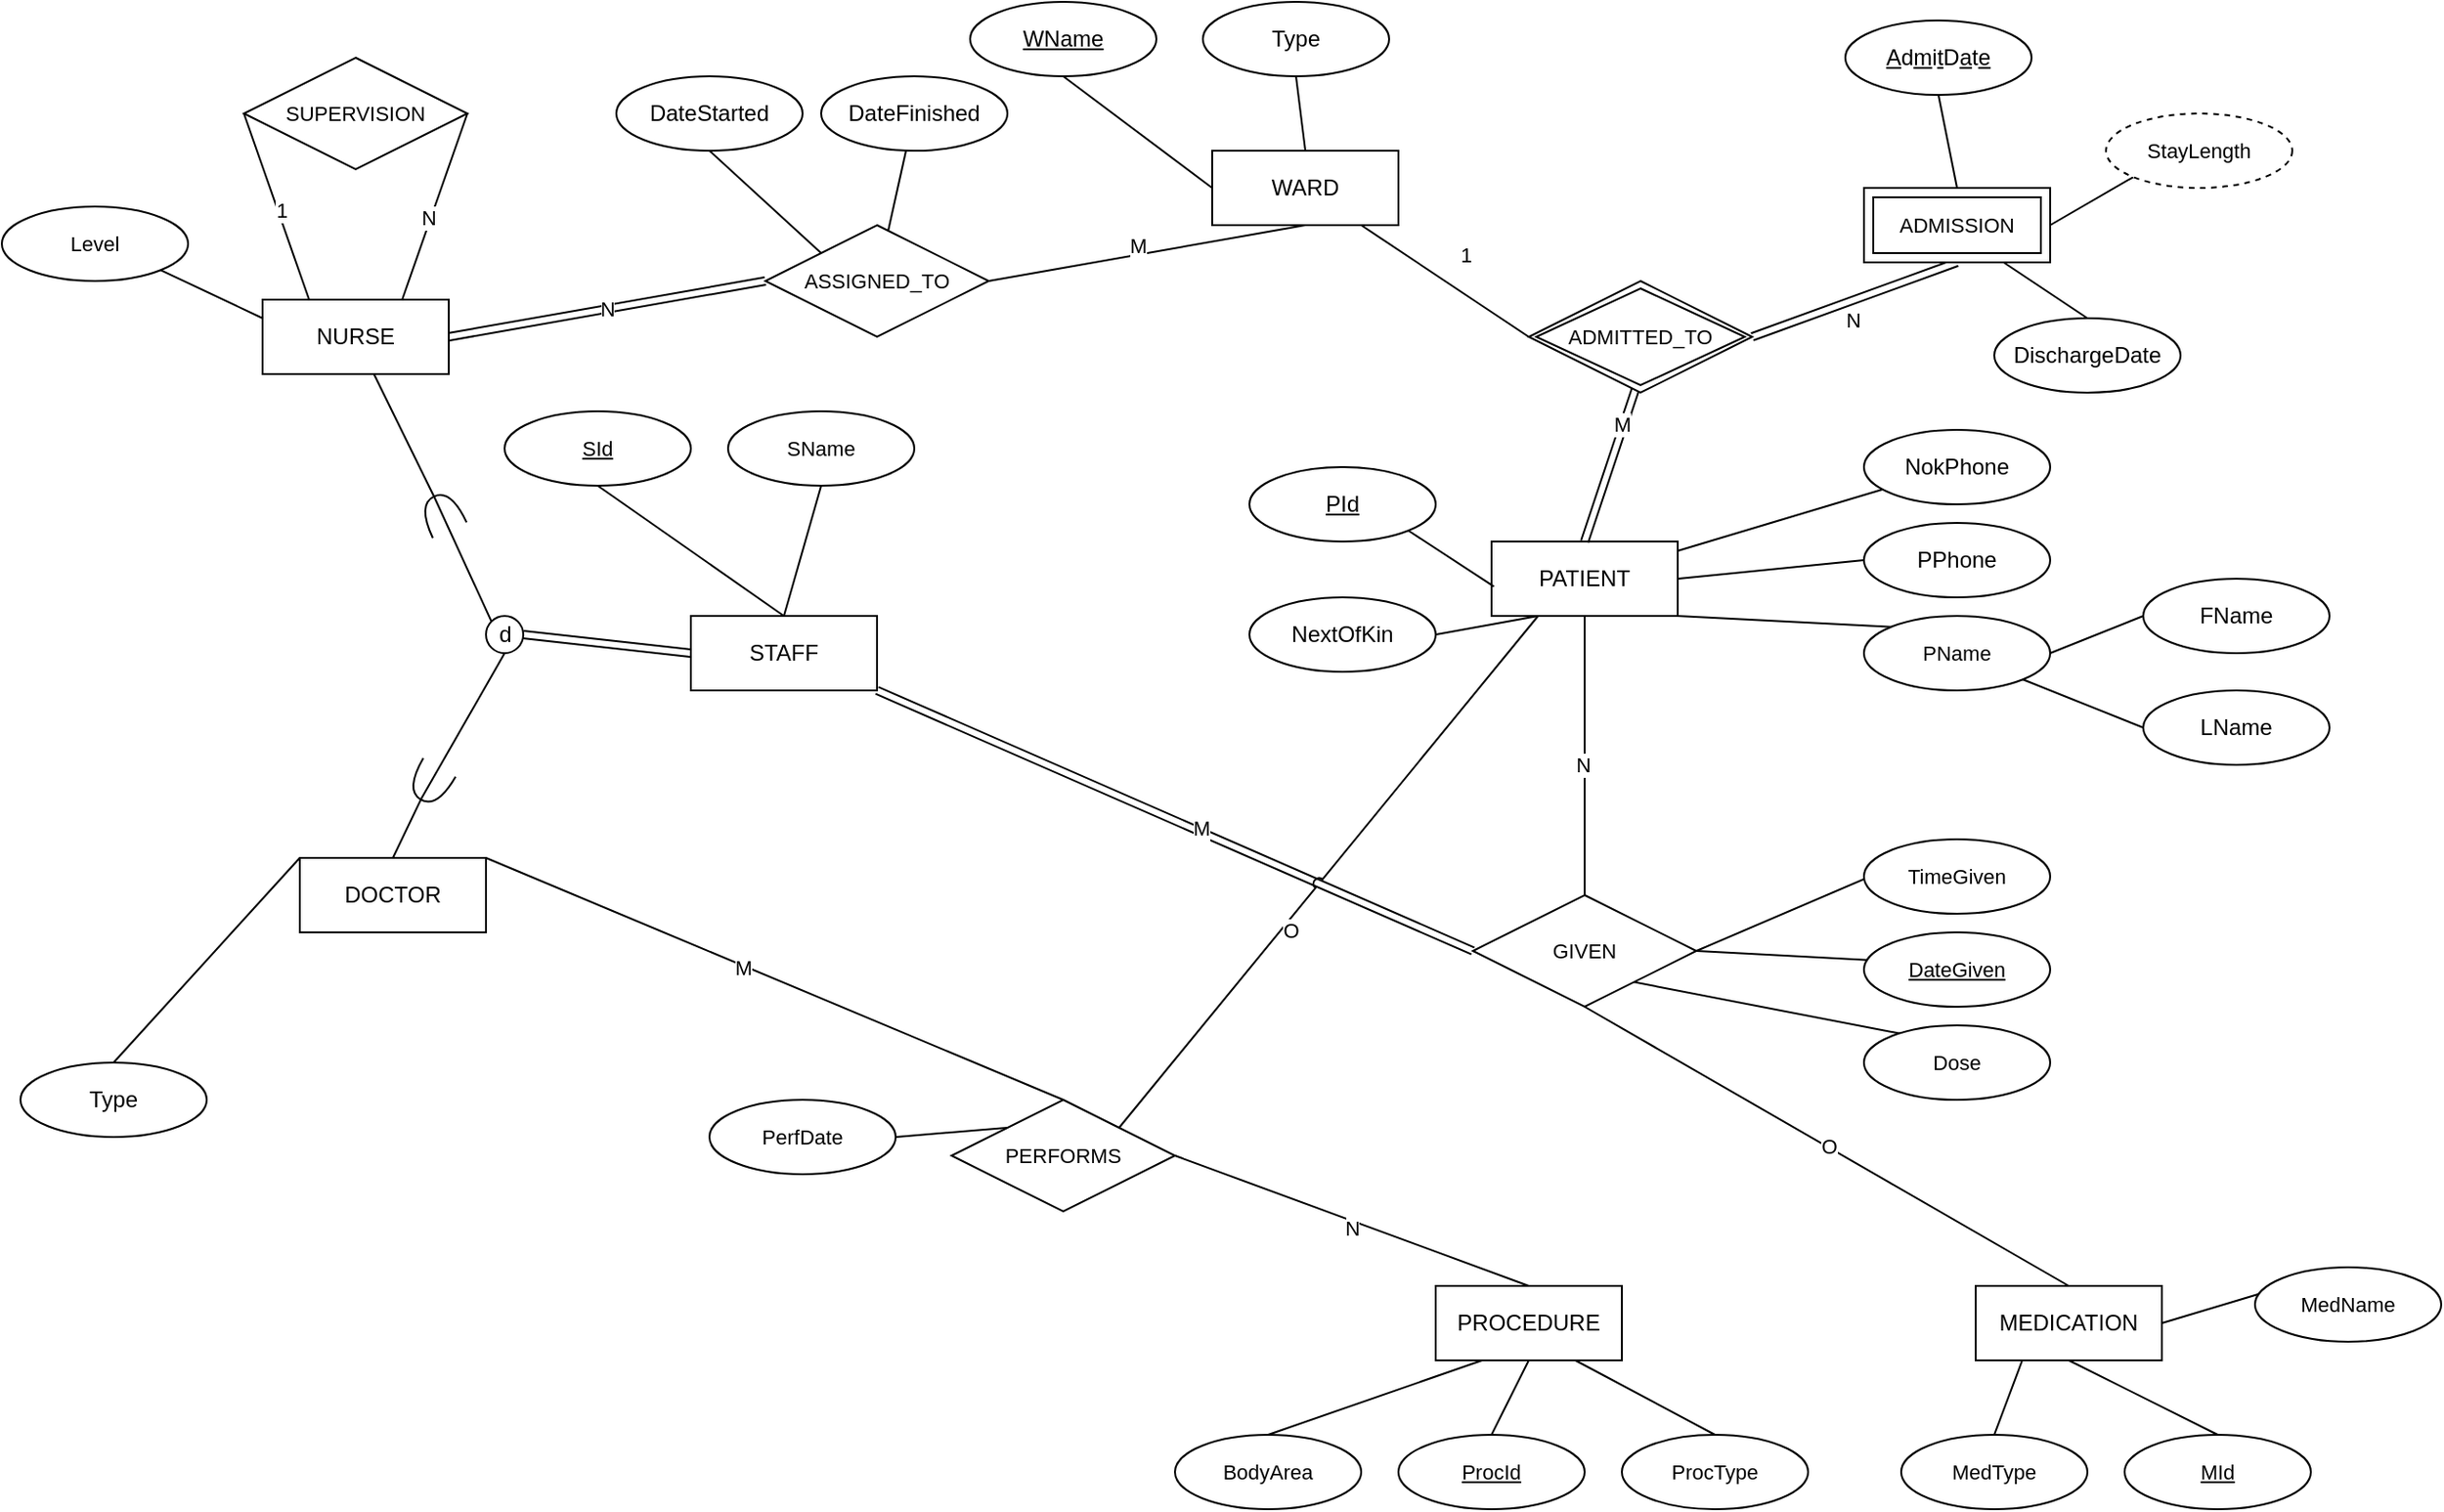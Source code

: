 <mxfile version="24.0.5" type="github">
  <diagram id="R2lEEEUBdFMjLlhIrx00" name="Page-1">
    <mxGraphModel dx="2045" dy="1738" grid="1" gridSize="10" guides="1" tooltips="1" connect="1" arrows="1" fold="1" page="1" pageScale="1" pageWidth="850" pageHeight="1100" math="0" shadow="0" extFonts="Permanent Marker^https://fonts.googleapis.com/css?family=Permanent+Marker">
      <root>
        <mxCell id="0" />
        <mxCell id="1" parent="0" />
        <mxCell id="ScI5mscExajRQAsTkJR8-13" style="edgeStyle=none;rounded=0;orthogonalLoop=1;jettySize=auto;html=1;exitX=1;exitY=0.5;exitDx=0;exitDy=0;entryX=0;entryY=0.5;entryDx=0;entryDy=0;strokeColor=default;align=center;verticalAlign=middle;fontFamily=Helvetica;fontSize=11;fontColor=default;labelBackgroundColor=default;endArrow=none;endFill=0;" edge="1" parent="1" source="v6aNlpMOkfdC5qAsAmF2-1" target="ScI5mscExajRQAsTkJR8-12">
          <mxGeometry relative="1" as="geometry" />
        </mxCell>
        <mxCell id="ScI5mscExajRQAsTkJR8-73" style="edgeStyle=none;rounded=0;orthogonalLoop=1;jettySize=auto;html=1;exitX=1;exitY=1;exitDx=0;exitDy=0;entryX=0;entryY=0;entryDx=0;entryDy=0;strokeColor=default;align=center;verticalAlign=middle;fontFamily=Helvetica;fontSize=11;fontColor=default;labelBackgroundColor=default;endArrow=none;endFill=0;" edge="1" parent="1" source="v6aNlpMOkfdC5qAsAmF2-1" target="ScI5mscExajRQAsTkJR8-72">
          <mxGeometry relative="1" as="geometry" />
        </mxCell>
        <mxCell id="v6aNlpMOkfdC5qAsAmF2-1" value="PATIENT" style="whiteSpace=wrap;html=1;align=center;" parent="1" vertex="1">
          <mxGeometry x="530" y="120" width="100" height="40" as="geometry" />
        </mxCell>
        <mxCell id="ScI5mscExajRQAsTkJR8-15" value="N" style="edgeStyle=none;rounded=0;orthogonalLoop=1;jettySize=auto;html=1;entryX=0;entryY=0.5;entryDx=0;entryDy=0;strokeColor=default;align=center;verticalAlign=middle;fontFamily=Helvetica;fontSize=11;fontColor=default;labelBackgroundColor=default;endArrow=none;endFill=0;exitX=1;exitY=0.5;exitDx=0;exitDy=0;shape=link;" edge="1" parent="1" source="Z5un0xBKWBO0PCInFcz3-3" target="ScI5mscExajRQAsTkJR8-14">
          <mxGeometry relative="1" as="geometry">
            <mxPoint x="120" y="-10" as="sourcePoint" />
          </mxGeometry>
        </mxCell>
        <mxCell id="ScI5mscExajRQAsTkJR8-31" style="edgeStyle=none;rounded=0;orthogonalLoop=1;jettySize=auto;html=1;exitX=1;exitY=1;exitDx=0;exitDy=0;entryX=0;entryY=0.5;entryDx=0;entryDy=0;strokeColor=default;align=center;verticalAlign=middle;fontFamily=Helvetica;fontSize=11;fontColor=default;labelBackgroundColor=default;endArrow=none;endFill=0;shape=link;" edge="1" parent="1" source="v6aNlpMOkfdC5qAsAmF2-2" target="ScI5mscExajRQAsTkJR8-19">
          <mxGeometry relative="1" as="geometry" />
        </mxCell>
        <mxCell id="ScI5mscExajRQAsTkJR8-32" value="M" style="edgeLabel;html=1;align=center;verticalAlign=middle;resizable=0;points=[];fontFamily=Helvetica;fontSize=11;fontColor=default;labelBackgroundColor=default;" vertex="1" connectable="0" parent="ScI5mscExajRQAsTkJR8-31">
          <mxGeometry x="0.081" y="2" relative="1" as="geometry">
            <mxPoint as="offset" />
          </mxGeometry>
        </mxCell>
        <mxCell id="ScI5mscExajRQAsTkJR8-36" style="edgeStyle=none;rounded=0;orthogonalLoop=1;jettySize=auto;html=1;exitX=0.5;exitY=0;exitDx=0;exitDy=0;entryX=0.5;entryY=1;entryDx=0;entryDy=0;strokeColor=default;align=center;verticalAlign=middle;fontFamily=Helvetica;fontSize=11;fontColor=default;labelBackgroundColor=default;endArrow=none;endFill=0;" edge="1" parent="1" source="v6aNlpMOkfdC5qAsAmF2-2" target="ScI5mscExajRQAsTkJR8-35">
          <mxGeometry relative="1" as="geometry" />
        </mxCell>
        <mxCell id="ScI5mscExajRQAsTkJR8-38" style="edgeStyle=none;rounded=0;orthogonalLoop=1;jettySize=auto;html=1;exitX=0.5;exitY=0;exitDx=0;exitDy=0;entryX=0.5;entryY=1;entryDx=0;entryDy=0;strokeColor=default;align=center;verticalAlign=middle;fontFamily=Helvetica;fontSize=11;fontColor=default;labelBackgroundColor=default;endArrow=none;endFill=0;" edge="1" parent="1" source="v6aNlpMOkfdC5qAsAmF2-2" target="ScI5mscExajRQAsTkJR8-37">
          <mxGeometry relative="1" as="geometry" />
        </mxCell>
        <mxCell id="ScI5mscExajRQAsTkJR8-39" style="edgeStyle=none;rounded=0;orthogonalLoop=1;jettySize=auto;html=1;exitX=1;exitY=0;exitDx=0;exitDy=0;entryX=0.5;entryY=0;entryDx=0;entryDy=0;strokeColor=default;align=center;verticalAlign=middle;fontFamily=Helvetica;fontSize=11;fontColor=default;labelBackgroundColor=default;endArrow=none;endFill=0;" edge="1" parent="1" source="Z5un0xBKWBO0PCInFcz3-2" target="ScI5mscExajRQAsTkJR8-28">
          <mxGeometry relative="1" as="geometry" />
        </mxCell>
        <mxCell id="ScI5mscExajRQAsTkJR8-74" value="M" style="edgeLabel;html=1;align=center;verticalAlign=middle;resizable=0;points=[];fontFamily=Helvetica;fontSize=11;fontColor=default;labelBackgroundColor=default;" vertex="1" connectable="0" parent="ScI5mscExajRQAsTkJR8-39">
          <mxGeometry x="-0.108" y="-1" relative="1" as="geometry">
            <mxPoint as="offset" />
          </mxGeometry>
        </mxCell>
        <mxCell id="v6aNlpMOkfdC5qAsAmF2-2" value="STAFF" style="whiteSpace=wrap;html=1;align=center;" parent="1" vertex="1">
          <mxGeometry x="100" y="160" width="100" height="40" as="geometry" />
        </mxCell>
        <mxCell id="ScI5mscExajRQAsTkJR8-18" style="edgeStyle=none;rounded=0;orthogonalLoop=1;jettySize=auto;html=1;entryX=0.5;entryY=1;entryDx=0;entryDy=0;strokeColor=default;align=center;verticalAlign=middle;fontFamily=Helvetica;fontSize=11;fontColor=default;labelBackgroundColor=default;endArrow=none;endFill=0;exitX=0.5;exitY=0;exitDx=0;exitDy=0;" edge="1" parent="1" source="ScI5mscExajRQAsTkJR8-19" target="v6aNlpMOkfdC5qAsAmF2-1">
          <mxGeometry relative="1" as="geometry">
            <mxPoint x="640" y="410" as="sourcePoint" />
          </mxGeometry>
        </mxCell>
        <mxCell id="ScI5mscExajRQAsTkJR8-30" value="N" style="edgeLabel;html=1;align=center;verticalAlign=middle;resizable=0;points=[];fontFamily=Helvetica;fontSize=11;fontColor=default;labelBackgroundColor=default;" vertex="1" connectable="0" parent="ScI5mscExajRQAsTkJR8-18">
          <mxGeometry x="-0.07" y="1" relative="1" as="geometry">
            <mxPoint as="offset" />
          </mxGeometry>
        </mxCell>
        <mxCell id="ScI5mscExajRQAsTkJR8-41" style="edgeStyle=none;rounded=0;orthogonalLoop=1;jettySize=auto;html=1;exitX=0.5;exitY=1;exitDx=0;exitDy=0;entryX=0.5;entryY=0;entryDx=0;entryDy=0;strokeColor=default;align=center;verticalAlign=middle;fontFamily=Helvetica;fontSize=11;fontColor=default;labelBackgroundColor=default;endArrow=none;endFill=0;" edge="1" parent="1" source="v6aNlpMOkfdC5qAsAmF2-3" target="ScI5mscExajRQAsTkJR8-40">
          <mxGeometry relative="1" as="geometry" />
        </mxCell>
        <mxCell id="v6aNlpMOkfdC5qAsAmF2-3" value="MEDICATION" style="whiteSpace=wrap;html=1;align=center;" parent="1" vertex="1">
          <mxGeometry x="790" y="520" width="100" height="40" as="geometry" />
        </mxCell>
        <mxCell id="ScI5mscExajRQAsTkJR8-54" style="edgeStyle=none;rounded=0;orthogonalLoop=1;jettySize=auto;html=1;exitX=0.5;exitY=0;exitDx=0;exitDy=0;entryX=1;entryY=0.5;entryDx=0;entryDy=0;strokeColor=default;align=center;verticalAlign=middle;fontFamily=Helvetica;fontSize=11;fontColor=default;labelBackgroundColor=default;endArrow=none;endFill=0;" edge="1" parent="1" source="v6aNlpMOkfdC5qAsAmF2-4" target="ScI5mscExajRQAsTkJR8-28">
          <mxGeometry relative="1" as="geometry" />
        </mxCell>
        <mxCell id="ScI5mscExajRQAsTkJR8-77" value="N" style="edgeLabel;html=1;align=center;verticalAlign=middle;resizable=0;points=[];fontFamily=Helvetica;fontSize=11;fontColor=default;labelBackgroundColor=default;" vertex="1" connectable="0" parent="ScI5mscExajRQAsTkJR8-54">
          <mxGeometry x="-0.019" y="3" relative="1" as="geometry">
            <mxPoint x="-1" as="offset" />
          </mxGeometry>
        </mxCell>
        <mxCell id="v6aNlpMOkfdC5qAsAmF2-4" value="PROCEDURE" style="whiteSpace=wrap;html=1;align=center;" parent="1" vertex="1">
          <mxGeometry x="500" y="520" width="100" height="40" as="geometry" />
        </mxCell>
        <mxCell id="Z5un0xBKWBO0PCInFcz3-27" style="rounded=0;orthogonalLoop=1;jettySize=auto;html=1;exitX=0;exitY=0.5;exitDx=0;exitDy=0;entryX=0.5;entryY=1;entryDx=0;entryDy=0;endArrow=none;endFill=0;" parent="1" source="v6aNlpMOkfdC5qAsAmF2-5" target="Z5un0xBKWBO0PCInFcz3-25" edge="1">
          <mxGeometry relative="1" as="geometry" />
        </mxCell>
        <mxCell id="Z5un0xBKWBO0PCInFcz3-28" style="rounded=0;orthogonalLoop=1;jettySize=auto;html=1;exitX=0.5;exitY=0;exitDx=0;exitDy=0;entryX=0.5;entryY=1;entryDx=0;entryDy=0;endArrow=none;endFill=0;" parent="1" source="v6aNlpMOkfdC5qAsAmF2-5" target="Z5un0xBKWBO0PCInFcz3-26" edge="1">
          <mxGeometry relative="1" as="geometry" />
        </mxCell>
        <mxCell id="v6aNlpMOkfdC5qAsAmF2-5" value="WARD" style="whiteSpace=wrap;html=1;align=center;" parent="1" vertex="1">
          <mxGeometry x="380" y="-90" width="100" height="40" as="geometry" />
        </mxCell>
        <mxCell id="Z5un0xBKWBO0PCInFcz3-2" value="DOCTOR" style="whiteSpace=wrap;html=1;align=center;" parent="1" vertex="1">
          <mxGeometry x="-110" y="290" width="100" height="40" as="geometry" />
        </mxCell>
        <mxCell id="Z5un0xBKWBO0PCInFcz3-3" value="NURSE" style="whiteSpace=wrap;html=1;align=center;" parent="1" vertex="1">
          <mxGeometry x="-130" y="-10" width="100" height="40" as="geometry" />
        </mxCell>
        <mxCell id="Z5un0xBKWBO0PCInFcz3-6" style="rounded=0;orthogonalLoop=1;jettySize=auto;html=1;exitX=0.5;exitY=0;exitDx=0;exitDy=0;entryX=0;entryY=0;entryDx=0;entryDy=0;endArrow=none;endFill=0;" parent="1" source="Z5un0xBKWBO0PCInFcz3-5" target="Z5un0xBKWBO0PCInFcz3-2" edge="1">
          <mxGeometry relative="1" as="geometry" />
        </mxCell>
        <mxCell id="Z5un0xBKWBO0PCInFcz3-5" value="Type" style="ellipse;whiteSpace=wrap;html=1;align=center;" parent="1" vertex="1">
          <mxGeometry x="-260" y="400" width="100" height="40" as="geometry" />
        </mxCell>
        <mxCell id="Z5un0xBKWBO0PCInFcz3-17" style="rounded=0;orthogonalLoop=1;jettySize=auto;html=1;entryX=0.5;entryY=0;entryDx=0;entryDy=0;endArrow=none;endFill=0;exitX=1;exitY=0.5;exitDx=0;exitDy=0;exitPerimeter=0;" parent="1" source="ScI5mscExajRQAsTkJR8-70" target="Z5un0xBKWBO0PCInFcz3-2" edge="1">
          <mxGeometry relative="1" as="geometry">
            <mxPoint x="40" y="240" as="sourcePoint" />
          </mxGeometry>
        </mxCell>
        <mxCell id="Z5un0xBKWBO0PCInFcz3-18" style="rounded=0;orthogonalLoop=1;jettySize=auto;html=1;exitX=1;exitY=0.5;exitDx=0;exitDy=0;exitPerimeter=0;endArrow=none;endFill=0;" parent="1" source="ScI5mscExajRQAsTkJR8-67" target="Z5un0xBKWBO0PCInFcz3-3" edge="1">
          <mxGeometry relative="1" as="geometry">
            <mxPoint x="40" y="240" as="sourcePoint" />
          </mxGeometry>
        </mxCell>
        <mxCell id="Z5un0xBKWBO0PCInFcz3-9" value="d" style="verticalLabelPosition=middle;verticalAlign=middle;html=1;shape=mxgraph.flowchart.on-page_reference;labelPosition=center;align=center;" parent="1" vertex="1">
          <mxGeometry x="-10" y="160" width="20" height="20" as="geometry" />
        </mxCell>
        <mxCell id="Z5un0xBKWBO0PCInFcz3-12" style="edgeStyle=orthogonalEdgeStyle;rounded=0;orthogonalLoop=1;jettySize=auto;html=1;exitX=0.5;exitY=1;exitDx=0;exitDy=0;" parent="1" source="v6aNlpMOkfdC5qAsAmF2-2" target="v6aNlpMOkfdC5qAsAmF2-2" edge="1">
          <mxGeometry relative="1" as="geometry" />
        </mxCell>
        <mxCell id="Z5un0xBKWBO0PCInFcz3-15" value="" style="endArrow=none;html=1;rounded=0;exitX=0;exitY=0.5;exitDx=0;exitDy=0;entryX=1;entryY=0.5;entryDx=0;entryDy=0;entryPerimeter=0;horizontal=1;shape=link;" parent="1" source="v6aNlpMOkfdC5qAsAmF2-2" target="Z5un0xBKWBO0PCInFcz3-9" edge="1">
          <mxGeometry relative="1" as="geometry">
            <mxPoint x="220" y="280" as="sourcePoint" />
            <mxPoint x="380" y="280" as="targetPoint" />
          </mxGeometry>
        </mxCell>
        <mxCell id="Z5un0xBKWBO0PCInFcz3-22" style="rounded=0;orthogonalLoop=1;jettySize=auto;html=1;endArrow=none;endFill=0;exitX=0;exitY=0.5;exitDx=0;exitDy=0;" parent="1" source="Z5un0xBKWBO0PCInFcz3-33" target="v6aNlpMOkfdC5qAsAmF2-5" edge="1">
          <mxGeometry relative="1" as="geometry">
            <mxPoint x="630" y="100" as="sourcePoint" />
          </mxGeometry>
        </mxCell>
        <mxCell id="Z5un0xBKWBO0PCInFcz3-24" value="1" style="edgeLabel;html=1;align=center;verticalAlign=middle;resizable=0;points=[];" parent="Z5un0xBKWBO0PCInFcz3-22" vertex="1" connectable="0">
          <mxGeometry x="0.069" y="-1" relative="1" as="geometry">
            <mxPoint x="13" y="-11" as="offset" />
          </mxGeometry>
        </mxCell>
        <mxCell id="Z5un0xBKWBO0PCInFcz3-20" style="rounded=0;orthogonalLoop=1;jettySize=auto;html=1;exitX=0.5;exitY=0;exitDx=0;exitDy=0;entryX=0.5;entryY=0.833;entryDx=0;entryDy=0;entryPerimeter=0;endArrow=none;endFill=0;shape=link;" parent="1" source="v6aNlpMOkfdC5qAsAmF2-1" target="Z5un0xBKWBO0PCInFcz3-33" edge="1">
          <mxGeometry relative="1" as="geometry">
            <mxPoint x="630.84" y="157.06" as="targetPoint" />
          </mxGeometry>
        </mxCell>
        <mxCell id="Z5un0xBKWBO0PCInFcz3-23" value="M" style="edgeLabel;html=1;align=center;verticalAlign=middle;resizable=0;points=[];" parent="Z5un0xBKWBO0PCInFcz3-20" vertex="1" connectable="0">
          <mxGeometry x="0.009" y="-2" relative="1" as="geometry">
            <mxPoint x="3" y="-18" as="offset" />
          </mxGeometry>
        </mxCell>
        <mxCell id="Z5un0xBKWBO0PCInFcz3-25" value="&lt;u&gt;WName&lt;/u&gt;" style="ellipse;whiteSpace=wrap;html=1;align=center;" parent="1" vertex="1">
          <mxGeometry x="250" y="-170" width="100" height="40" as="geometry" />
        </mxCell>
        <mxCell id="Z5un0xBKWBO0PCInFcz3-26" value="Type" style="ellipse;whiteSpace=wrap;html=1;align=center;" parent="1" vertex="1">
          <mxGeometry x="375" y="-170" width="100" height="40" as="geometry" />
        </mxCell>
        <mxCell id="Z5un0xBKWBO0PCInFcz3-32" value="DischargeDate" style="ellipse;whiteSpace=wrap;html=1;align=center;" parent="1" vertex="1">
          <mxGeometry x="800" width="100" height="40" as="geometry" />
        </mxCell>
        <mxCell id="Z5un0xBKWBO0PCInFcz3-33" value="ADMITTED_TO" style="shape=rhombus;double=1;perimeter=rhombusPerimeter;whiteSpace=wrap;html=1;align=center;fontFamily=Helvetica;fontSize=11;fontColor=default;labelBackgroundColor=default;" parent="1" vertex="1">
          <mxGeometry x="550" y="-20" width="120" height="60" as="geometry" />
        </mxCell>
        <mxCell id="Z5un0xBKWBO0PCInFcz3-35" style="edgeStyle=none;rounded=0;orthogonalLoop=1;jettySize=auto;html=1;exitX=0.5;exitY=1;exitDx=0;exitDy=0;entryX=1;entryY=0.5;entryDx=0;entryDy=0;strokeColor=default;align=center;verticalAlign=middle;fontFamily=Helvetica;fontSize=11;fontColor=default;labelBackgroundColor=default;endArrow=none;endFill=0;shape=link;" parent="1" source="Z5un0xBKWBO0PCInFcz3-38" target="Z5un0xBKWBO0PCInFcz3-33" edge="1">
          <mxGeometry relative="1" as="geometry">
            <mxPoint x="750" y="70" as="sourcePoint" />
          </mxGeometry>
        </mxCell>
        <mxCell id="Z5un0xBKWBO0PCInFcz3-41" value="N" style="edgeLabel;html=1;align=center;verticalAlign=middle;resizable=0;points=[];fontFamily=Helvetica;fontSize=11;fontColor=default;labelBackgroundColor=default;" parent="Z5un0xBKWBO0PCInFcz3-35" vertex="1" connectable="0">
          <mxGeometry x="0.281" y="1" relative="1" as="geometry">
            <mxPoint x="14" y="4" as="offset" />
          </mxGeometry>
        </mxCell>
        <mxCell id="Z5un0xBKWBO0PCInFcz3-36" style="edgeStyle=none;rounded=0;orthogonalLoop=1;jettySize=auto;html=1;entryX=0.5;entryY=0;entryDx=0;entryDy=0;strokeColor=default;align=center;verticalAlign=middle;fontFamily=Helvetica;fontSize=11;fontColor=default;labelBackgroundColor=default;endArrow=none;endFill=0;exitX=0.5;exitY=1;exitDx=0;exitDy=0;" parent="1" source="ScI5mscExajRQAsTkJR8-1" target="Z5un0xBKWBO0PCInFcz3-38" edge="1">
          <mxGeometry relative="1" as="geometry">
            <mxPoint x="750" y="30" as="targetPoint" />
            <mxPoint x="800" y="-20" as="sourcePoint" />
          </mxGeometry>
        </mxCell>
        <mxCell id="Z5un0xBKWBO0PCInFcz3-37" style="edgeStyle=none;rounded=0;orthogonalLoop=1;jettySize=auto;html=1;exitX=0.5;exitY=0;exitDx=0;exitDy=0;entryX=0.75;entryY=1;entryDx=0;entryDy=0;strokeColor=default;align=center;verticalAlign=middle;fontFamily=Helvetica;fontSize=11;fontColor=default;labelBackgroundColor=default;endArrow=none;endFill=0;" parent="1" source="Z5un0xBKWBO0PCInFcz3-32" target="Z5un0xBKWBO0PCInFcz3-38" edge="1">
          <mxGeometry relative="1" as="geometry">
            <mxPoint x="750" y="70" as="targetPoint" />
          </mxGeometry>
        </mxCell>
        <mxCell id="Z5un0xBKWBO0PCInFcz3-40" style="edgeStyle=none;rounded=0;orthogonalLoop=1;jettySize=auto;html=1;exitX=1;exitY=0.5;exitDx=0;exitDy=0;entryX=0;entryY=1;entryDx=0;entryDy=0;strokeColor=default;align=center;verticalAlign=middle;fontFamily=Helvetica;fontSize=11;fontColor=default;labelBackgroundColor=default;endArrow=none;endFill=0;" parent="1" source="Z5un0xBKWBO0PCInFcz3-38" target="Z5un0xBKWBO0PCInFcz3-39" edge="1">
          <mxGeometry relative="1" as="geometry" />
        </mxCell>
        <mxCell id="Z5un0xBKWBO0PCInFcz3-38" value="ADMISSION" style="shape=ext;margin=3;double=1;whiteSpace=wrap;html=1;align=center;fontFamily=Helvetica;fontSize=11;fontColor=default;labelBackgroundColor=default;" parent="1" vertex="1">
          <mxGeometry x="730" y="-70" width="100" height="40" as="geometry" />
        </mxCell>
        <mxCell id="Z5un0xBKWBO0PCInFcz3-39" value="StayLength" style="ellipse;whiteSpace=wrap;html=1;align=center;dashed=1;fontFamily=Helvetica;fontSize=11;fontColor=default;labelBackgroundColor=default;" parent="1" vertex="1">
          <mxGeometry x="860" y="-110" width="100" height="40" as="geometry" />
        </mxCell>
        <mxCell id="ScI5mscExajRQAsTkJR8-1" value="&lt;u&gt;A&lt;/u&gt;d&lt;u&gt;m&lt;/u&gt;i&lt;u&gt;t&lt;/u&gt;D&lt;u&gt;a&lt;/u&gt;t&lt;u&gt;e&lt;/u&gt;" style="ellipse;whiteSpace=wrap;html=1;align=center;" vertex="1" parent="1">
          <mxGeometry x="720" y="-160" width="100" height="40" as="geometry" />
        </mxCell>
        <mxCell id="ScI5mscExajRQAsTkJR8-9" style="edgeStyle=none;rounded=0;orthogonalLoop=1;jettySize=auto;html=1;exitX=0;exitY=0.5;exitDx=0;exitDy=0;entryX=1;entryY=0.5;entryDx=0;entryDy=0;strokeColor=default;align=center;verticalAlign=middle;fontFamily=Helvetica;fontSize=11;fontColor=default;labelBackgroundColor=default;endArrow=none;endFill=0;" edge="1" parent="1" source="ScI5mscExajRQAsTkJR8-2" target="ScI5mscExajRQAsTkJR8-72">
          <mxGeometry relative="1" as="geometry" />
        </mxCell>
        <mxCell id="ScI5mscExajRQAsTkJR8-2" value="FName" style="ellipse;whiteSpace=wrap;html=1;align=center;" vertex="1" parent="1">
          <mxGeometry x="880" y="140" width="100" height="40" as="geometry" />
        </mxCell>
        <mxCell id="ScI5mscExajRQAsTkJR8-8" style="edgeStyle=none;rounded=0;orthogonalLoop=1;jettySize=auto;html=1;exitX=0;exitY=0.5;exitDx=0;exitDy=0;strokeColor=default;align=center;verticalAlign=middle;fontFamily=Helvetica;fontSize=11;fontColor=default;labelBackgroundColor=default;endArrow=none;endFill=0;entryX=1;entryY=1;entryDx=0;entryDy=0;" edge="1" parent="1" source="ScI5mscExajRQAsTkJR8-3" target="ScI5mscExajRQAsTkJR8-72">
          <mxGeometry relative="1" as="geometry">
            <mxPoint x="660" y="260" as="targetPoint" />
          </mxGeometry>
        </mxCell>
        <mxCell id="ScI5mscExajRQAsTkJR8-3" value="LName" style="ellipse;whiteSpace=wrap;html=1;align=center;" vertex="1" parent="1">
          <mxGeometry x="880" y="200" width="100" height="40" as="geometry" />
        </mxCell>
        <mxCell id="ScI5mscExajRQAsTkJR8-7" style="edgeStyle=none;rounded=0;orthogonalLoop=1;jettySize=auto;html=1;exitX=1;exitY=0.5;exitDx=0;exitDy=0;entryX=0.25;entryY=1;entryDx=0;entryDy=0;strokeColor=default;align=center;verticalAlign=middle;fontFamily=Helvetica;fontSize=11;fontColor=default;labelBackgroundColor=default;endArrow=none;endFill=0;" edge="1" parent="1" source="ScI5mscExajRQAsTkJR8-4" target="v6aNlpMOkfdC5qAsAmF2-1">
          <mxGeometry relative="1" as="geometry" />
        </mxCell>
        <mxCell id="ScI5mscExajRQAsTkJR8-4" value="NextOfKin" style="ellipse;whiteSpace=wrap;html=1;align=center;" vertex="1" parent="1">
          <mxGeometry x="400" y="150" width="100" height="40" as="geometry" />
        </mxCell>
        <mxCell id="ScI5mscExajRQAsTkJR8-5" value="&lt;u&gt;PId&lt;/u&gt;" style="ellipse;whiteSpace=wrap;html=1;align=center;" vertex="1" parent="1">
          <mxGeometry x="400" y="80" width="100" height="40" as="geometry" />
        </mxCell>
        <mxCell id="ScI5mscExajRQAsTkJR8-6" style="rounded=0;orthogonalLoop=1;jettySize=auto;html=1;exitX=1;exitY=1;exitDx=0;exitDy=0;entryX=0.013;entryY=0.605;entryDx=0;entryDy=0;entryPerimeter=0;endArrow=none;endFill=0;" edge="1" parent="1" source="ScI5mscExajRQAsTkJR8-5" target="v6aNlpMOkfdC5qAsAmF2-1">
          <mxGeometry relative="1" as="geometry" />
        </mxCell>
        <mxCell id="ScI5mscExajRQAsTkJR8-11" value="" style="edgeStyle=none;rounded=0;orthogonalLoop=1;jettySize=auto;html=1;strokeColor=default;align=center;verticalAlign=middle;fontFamily=Helvetica;fontSize=11;fontColor=default;labelBackgroundColor=default;endArrow=none;endFill=0;" edge="1" parent="1" source="ScI5mscExajRQAsTkJR8-10" target="v6aNlpMOkfdC5qAsAmF2-1">
          <mxGeometry relative="1" as="geometry" />
        </mxCell>
        <mxCell id="ScI5mscExajRQAsTkJR8-10" value="NokPhone" style="ellipse;whiteSpace=wrap;html=1;align=center;" vertex="1" parent="1">
          <mxGeometry x="730" y="60" width="100" height="40" as="geometry" />
        </mxCell>
        <mxCell id="ScI5mscExajRQAsTkJR8-12" value="PPhone" style="ellipse;whiteSpace=wrap;html=1;align=center;" vertex="1" parent="1">
          <mxGeometry x="730" y="110" width="100" height="40" as="geometry" />
        </mxCell>
        <mxCell id="ScI5mscExajRQAsTkJR8-82" style="edgeStyle=none;rounded=0;orthogonalLoop=1;jettySize=auto;html=1;exitX=0;exitY=0;exitDx=0;exitDy=0;entryX=0.5;entryY=1;entryDx=0;entryDy=0;strokeColor=default;align=center;verticalAlign=middle;fontFamily=Helvetica;fontSize=11;fontColor=default;labelBackgroundColor=default;endArrow=none;endFill=0;" edge="1" parent="1" source="ScI5mscExajRQAsTkJR8-14" target="ScI5mscExajRQAsTkJR8-81">
          <mxGeometry relative="1" as="geometry" />
        </mxCell>
        <mxCell id="ScI5mscExajRQAsTkJR8-14" value="ASSIGNED_TO" style="shape=rhombus;perimeter=rhombusPerimeter;whiteSpace=wrap;html=1;align=center;fontFamily=Helvetica;fontSize=11;fontColor=default;labelBackgroundColor=default;" vertex="1" parent="1">
          <mxGeometry x="140" y="-50" width="120" height="60" as="geometry" />
        </mxCell>
        <mxCell id="ScI5mscExajRQAsTkJR8-16" style="edgeStyle=none;rounded=0;orthogonalLoop=1;jettySize=auto;html=1;exitX=0.5;exitY=1;exitDx=0;exitDy=0;entryX=1;entryY=0.5;entryDx=0;entryDy=0;strokeColor=default;align=center;verticalAlign=middle;fontFamily=Helvetica;fontSize=11;fontColor=default;labelBackgroundColor=default;endArrow=none;endFill=0;" edge="1" parent="1" source="v6aNlpMOkfdC5qAsAmF2-5" target="ScI5mscExajRQAsTkJR8-14">
          <mxGeometry relative="1" as="geometry" />
        </mxCell>
        <mxCell id="ScI5mscExajRQAsTkJR8-17" value="M" style="edgeLabel;html=1;align=center;verticalAlign=middle;resizable=0;points=[];fontFamily=Helvetica;fontSize=11;fontColor=default;labelBackgroundColor=default;" vertex="1" connectable="0" parent="ScI5mscExajRQAsTkJR8-16">
          <mxGeometry x="0.056" y="-5" relative="1" as="geometry">
            <mxPoint as="offset" />
          </mxGeometry>
        </mxCell>
        <mxCell id="ScI5mscExajRQAsTkJR8-20" value="O" style="edgeStyle=none;rounded=0;orthogonalLoop=1;jettySize=auto;html=1;exitX=0.5;exitY=1;exitDx=0;exitDy=0;entryX=0.5;entryY=0;entryDx=0;entryDy=0;strokeColor=default;align=center;verticalAlign=middle;fontFamily=Helvetica;fontSize=11;fontColor=default;labelBackgroundColor=default;endArrow=none;endFill=0;" edge="1" parent="1" source="ScI5mscExajRQAsTkJR8-19" target="v6aNlpMOkfdC5qAsAmF2-3">
          <mxGeometry x="0.006" relative="1" as="geometry">
            <mxPoint as="offset" />
          </mxGeometry>
        </mxCell>
        <mxCell id="ScI5mscExajRQAsTkJR8-22" style="edgeStyle=none;rounded=0;orthogonalLoop=1;jettySize=auto;html=1;exitX=0;exitY=0.5;exitDx=0;exitDy=0;entryX=1;entryY=0.5;entryDx=0;entryDy=0;strokeColor=default;align=center;verticalAlign=middle;fontFamily=Helvetica;fontSize=11;fontColor=default;labelBackgroundColor=default;endArrow=none;endFill=0;" edge="1" parent="1" source="ScI5mscExajRQAsTkJR8-19" target="ScI5mscExajRQAsTkJR8-21">
          <mxGeometry relative="1" as="geometry" />
        </mxCell>
        <mxCell id="ScI5mscExajRQAsTkJR8-26" style="edgeStyle=none;rounded=0;orthogonalLoop=1;jettySize=auto;html=1;exitX=1;exitY=0.5;exitDx=0;exitDy=0;entryX=0.5;entryY=0;entryDx=0;entryDy=0;strokeColor=default;align=center;verticalAlign=middle;fontFamily=Helvetica;fontSize=11;fontColor=default;labelBackgroundColor=default;endArrow=none;endFill=0;" edge="1" parent="1" source="ScI5mscExajRQAsTkJR8-19" target="ScI5mscExajRQAsTkJR8-25">
          <mxGeometry relative="1" as="geometry" />
        </mxCell>
        <mxCell id="ScI5mscExajRQAsTkJR8-19" value="GIVEN" style="shape=rhombus;perimeter=rhombusPerimeter;whiteSpace=wrap;html=1;align=center;fontFamily=Helvetica;fontSize=11;fontColor=default;labelBackgroundColor=default;" vertex="1" parent="1">
          <mxGeometry x="520" y="310" width="120" height="60" as="geometry" />
        </mxCell>
        <mxCell id="ScI5mscExajRQAsTkJR8-21" value="Dose" style="ellipse;whiteSpace=wrap;html=1;align=center;fontFamily=Helvetica;fontSize=11;fontColor=default;labelBackgroundColor=default;" vertex="1" parent="1">
          <mxGeometry x="730" y="380" width="100" height="40" as="geometry" />
        </mxCell>
        <mxCell id="ScI5mscExajRQAsTkJR8-24" style="edgeStyle=none;rounded=0;orthogonalLoop=1;jettySize=auto;html=1;exitX=1;exitY=0.5;exitDx=0;exitDy=0;entryX=1;entryY=0.5;entryDx=0;entryDy=0;strokeColor=default;align=center;verticalAlign=middle;fontFamily=Helvetica;fontSize=11;fontColor=default;labelBackgroundColor=default;endArrow=none;endFill=0;" edge="1" parent="1" source="ScI5mscExajRQAsTkJR8-23" target="ScI5mscExajRQAsTkJR8-19">
          <mxGeometry relative="1" as="geometry" />
        </mxCell>
        <mxCell id="ScI5mscExajRQAsTkJR8-23" value="DateGiven" style="ellipse;whiteSpace=wrap;html=1;align=center;fontFamily=Helvetica;fontSize=11;fontColor=default;labelBackgroundColor=default;fontStyle=4" vertex="1" parent="1">
          <mxGeometry x="730" y="330" width="100" height="40" as="geometry" />
        </mxCell>
        <mxCell id="ScI5mscExajRQAsTkJR8-25" value="TimeGiven" style="ellipse;whiteSpace=wrap;html=1;align=center;fontFamily=Helvetica;fontSize=11;fontColor=default;labelBackgroundColor=default;" vertex="1" parent="1">
          <mxGeometry x="730" y="280" width="100" height="40" as="geometry" />
        </mxCell>
        <mxCell id="ScI5mscExajRQAsTkJR8-56" style="edgeStyle=none;rounded=0;orthogonalLoop=1;jettySize=auto;html=1;exitX=1;exitY=0;exitDx=0;exitDy=0;entryX=0.25;entryY=1;entryDx=0;entryDy=0;strokeColor=default;align=center;verticalAlign=middle;fontFamily=Helvetica;fontSize=11;fontColor=default;labelBackgroundColor=default;endArrow=none;endFill=0;jumpStyle=arc;" edge="1" parent="1" source="ScI5mscExajRQAsTkJR8-28" target="v6aNlpMOkfdC5qAsAmF2-1">
          <mxGeometry relative="1" as="geometry" />
        </mxCell>
        <mxCell id="ScI5mscExajRQAsTkJR8-75" value="O" style="edgeLabel;html=1;align=center;verticalAlign=middle;resizable=0;points=[];fontFamily=Helvetica;fontSize=11;fontColor=default;labelBackgroundColor=default;" vertex="1" connectable="0" parent="ScI5mscExajRQAsTkJR8-56">
          <mxGeometry x="-0.21" y="-4" relative="1" as="geometry">
            <mxPoint as="offset" />
          </mxGeometry>
        </mxCell>
        <mxCell id="ScI5mscExajRQAsTkJR8-28" value="PERFORMS" style="shape=rhombus;perimeter=rhombusPerimeter;whiteSpace=wrap;html=1;align=center;fontFamily=Helvetica;fontSize=11;fontColor=default;labelBackgroundColor=default;" vertex="1" parent="1">
          <mxGeometry x="240" y="420" width="120" height="60" as="geometry" />
        </mxCell>
        <mxCell id="ScI5mscExajRQAsTkJR8-35" value="&lt;u&gt;SId&lt;/u&gt;" style="ellipse;whiteSpace=wrap;html=1;align=center;fontFamily=Helvetica;fontSize=11;fontColor=default;labelBackgroundColor=default;" vertex="1" parent="1">
          <mxGeometry y="50" width="100" height="40" as="geometry" />
        </mxCell>
        <mxCell id="ScI5mscExajRQAsTkJR8-37" value="SName" style="ellipse;whiteSpace=wrap;html=1;align=center;fontFamily=Helvetica;fontSize=11;fontColor=default;labelBackgroundColor=default;" vertex="1" parent="1">
          <mxGeometry x="120" y="50" width="100" height="40" as="geometry" />
        </mxCell>
        <mxCell id="ScI5mscExajRQAsTkJR8-40" value="&lt;u&gt;MId&lt;/u&gt;" style="ellipse;whiteSpace=wrap;html=1;align=center;fontFamily=Helvetica;fontSize=11;fontColor=default;labelBackgroundColor=default;" vertex="1" parent="1">
          <mxGeometry x="870" y="600" width="100" height="40" as="geometry" />
        </mxCell>
        <mxCell id="ScI5mscExajRQAsTkJR8-43" style="edgeStyle=none;rounded=0;orthogonalLoop=1;jettySize=auto;html=1;exitX=0.5;exitY=0;exitDx=0;exitDy=0;entryX=1;entryY=0.5;entryDx=0;entryDy=0;strokeColor=default;align=center;verticalAlign=middle;fontFamily=Helvetica;fontSize=11;fontColor=default;labelBackgroundColor=default;endArrow=none;endFill=0;" edge="1" parent="1" source="ScI5mscExajRQAsTkJR8-42" target="v6aNlpMOkfdC5qAsAmF2-3">
          <mxGeometry relative="1" as="geometry" />
        </mxCell>
        <mxCell id="ScI5mscExajRQAsTkJR8-42" value="MedName" style="ellipse;whiteSpace=wrap;html=1;align=center;fontFamily=Helvetica;fontSize=11;fontColor=default;labelBackgroundColor=default;" vertex="1" parent="1">
          <mxGeometry x="940" y="510" width="100" height="40" as="geometry" />
        </mxCell>
        <mxCell id="ScI5mscExajRQAsTkJR8-45" style="edgeStyle=none;rounded=0;orthogonalLoop=1;jettySize=auto;html=1;exitX=0.5;exitY=0;exitDx=0;exitDy=0;entryX=0.25;entryY=1;entryDx=0;entryDy=0;strokeColor=default;align=center;verticalAlign=middle;fontFamily=Helvetica;fontSize=11;fontColor=default;labelBackgroundColor=default;endArrow=none;endFill=0;" edge="1" parent="1" source="ScI5mscExajRQAsTkJR8-44" target="v6aNlpMOkfdC5qAsAmF2-3">
          <mxGeometry relative="1" as="geometry" />
        </mxCell>
        <mxCell id="ScI5mscExajRQAsTkJR8-44" value="MedType" style="ellipse;whiteSpace=wrap;html=1;align=center;fontFamily=Helvetica;fontSize=11;fontColor=default;labelBackgroundColor=default;" vertex="1" parent="1">
          <mxGeometry x="750" y="600" width="100" height="40" as="geometry" />
        </mxCell>
        <mxCell id="ScI5mscExajRQAsTkJR8-47" style="edgeStyle=none;rounded=0;orthogonalLoop=1;jettySize=auto;html=1;exitX=0.5;exitY=0;exitDx=0;exitDy=0;entryX=0.5;entryY=1;entryDx=0;entryDy=0;strokeColor=default;align=center;verticalAlign=middle;fontFamily=Helvetica;fontSize=11;fontColor=default;labelBackgroundColor=default;endArrow=none;endFill=0;" edge="1" parent="1" source="ScI5mscExajRQAsTkJR8-46" target="v6aNlpMOkfdC5qAsAmF2-4">
          <mxGeometry relative="1" as="geometry" />
        </mxCell>
        <mxCell id="ScI5mscExajRQAsTkJR8-46" value="&lt;u&gt;ProcId&lt;/u&gt;" style="ellipse;whiteSpace=wrap;html=1;align=center;fontFamily=Helvetica;fontSize=11;fontColor=default;labelBackgroundColor=default;" vertex="1" parent="1">
          <mxGeometry x="480" y="600" width="100" height="40" as="geometry" />
        </mxCell>
        <mxCell id="ScI5mscExajRQAsTkJR8-49" style="edgeStyle=none;rounded=0;orthogonalLoop=1;jettySize=auto;html=1;exitX=0.5;exitY=0;exitDx=0;exitDy=0;entryX=0.25;entryY=1;entryDx=0;entryDy=0;strokeColor=default;align=center;verticalAlign=middle;fontFamily=Helvetica;fontSize=11;fontColor=default;labelBackgroundColor=default;endArrow=none;endFill=0;" edge="1" parent="1" source="ScI5mscExajRQAsTkJR8-48" target="v6aNlpMOkfdC5qAsAmF2-4">
          <mxGeometry relative="1" as="geometry" />
        </mxCell>
        <mxCell id="ScI5mscExajRQAsTkJR8-48" value="BodyArea" style="ellipse;whiteSpace=wrap;html=1;align=center;fontFamily=Helvetica;fontSize=11;fontColor=default;labelBackgroundColor=default;" vertex="1" parent="1">
          <mxGeometry x="360" y="600" width="100" height="40" as="geometry" />
        </mxCell>
        <mxCell id="ScI5mscExajRQAsTkJR8-51" style="edgeStyle=none;rounded=0;orthogonalLoop=1;jettySize=auto;html=1;exitX=0.5;exitY=0;exitDx=0;exitDy=0;entryX=0.75;entryY=1;entryDx=0;entryDy=0;strokeColor=default;align=center;verticalAlign=middle;fontFamily=Helvetica;fontSize=11;fontColor=default;labelBackgroundColor=default;endArrow=none;endFill=0;" edge="1" parent="1" source="ScI5mscExajRQAsTkJR8-50" target="v6aNlpMOkfdC5qAsAmF2-4">
          <mxGeometry relative="1" as="geometry" />
        </mxCell>
        <mxCell id="ScI5mscExajRQAsTkJR8-50" value="ProcType" style="ellipse;whiteSpace=wrap;html=1;align=center;fontFamily=Helvetica;fontSize=11;fontColor=default;labelBackgroundColor=default;" vertex="1" parent="1">
          <mxGeometry x="600" y="600" width="100" height="40" as="geometry" />
        </mxCell>
        <mxCell id="ScI5mscExajRQAsTkJR8-53" style="edgeStyle=none;rounded=0;orthogonalLoop=1;jettySize=auto;html=1;exitX=1;exitY=0.5;exitDx=0;exitDy=0;entryX=0;entryY=0;entryDx=0;entryDy=0;strokeColor=default;align=center;verticalAlign=middle;fontFamily=Helvetica;fontSize=11;fontColor=default;labelBackgroundColor=default;endArrow=none;endFill=0;" edge="1" parent="1" source="ScI5mscExajRQAsTkJR8-52" target="ScI5mscExajRQAsTkJR8-28">
          <mxGeometry relative="1" as="geometry" />
        </mxCell>
        <mxCell id="ScI5mscExajRQAsTkJR8-52" value="PerfDate" style="ellipse;whiteSpace=wrap;html=1;align=center;fontFamily=Helvetica;fontSize=11;fontColor=default;labelBackgroundColor=default;" vertex="1" parent="1">
          <mxGeometry x="110" y="420" width="100" height="40" as="geometry" />
        </mxCell>
        <mxCell id="ScI5mscExajRQAsTkJR8-61" style="edgeStyle=none;rounded=0;orthogonalLoop=1;jettySize=auto;html=1;exitX=1;exitY=1;exitDx=0;exitDy=0;entryX=0;entryY=0.25;entryDx=0;entryDy=0;strokeColor=default;align=center;verticalAlign=middle;fontFamily=Helvetica;fontSize=11;fontColor=default;labelBackgroundColor=default;endArrow=none;endFill=0;" edge="1" parent="1" source="ScI5mscExajRQAsTkJR8-60" target="Z5un0xBKWBO0PCInFcz3-3">
          <mxGeometry relative="1" as="geometry" />
        </mxCell>
        <mxCell id="ScI5mscExajRQAsTkJR8-60" value="Level" style="ellipse;whiteSpace=wrap;html=1;align=center;fontFamily=Helvetica;fontSize=11;fontColor=default;labelBackgroundColor=default;" vertex="1" parent="1">
          <mxGeometry x="-270" y="-60" width="100" height="40" as="geometry" />
        </mxCell>
        <mxCell id="ScI5mscExajRQAsTkJR8-63" style="edgeStyle=none;rounded=0;orthogonalLoop=1;jettySize=auto;html=1;exitX=1;exitY=0.5;exitDx=0;exitDy=0;entryX=0.75;entryY=0;entryDx=0;entryDy=0;strokeColor=default;align=center;verticalAlign=middle;fontFamily=Helvetica;fontSize=11;fontColor=default;labelBackgroundColor=default;endArrow=none;endFill=0;" edge="1" parent="1" source="ScI5mscExajRQAsTkJR8-62" target="Z5un0xBKWBO0PCInFcz3-3">
          <mxGeometry relative="1" as="geometry" />
        </mxCell>
        <mxCell id="ScI5mscExajRQAsTkJR8-65" value="N" style="edgeLabel;html=1;align=center;verticalAlign=middle;resizable=0;points=[];fontFamily=Helvetica;fontSize=11;fontColor=default;labelBackgroundColor=default;" vertex="1" connectable="0" parent="ScI5mscExajRQAsTkJR8-63">
          <mxGeometry x="0.135" y="-2" relative="1" as="geometry">
            <mxPoint as="offset" />
          </mxGeometry>
        </mxCell>
        <mxCell id="ScI5mscExajRQAsTkJR8-64" style="edgeStyle=none;rounded=0;orthogonalLoop=1;jettySize=auto;html=1;exitX=0;exitY=0.5;exitDx=0;exitDy=0;entryX=0.25;entryY=0;entryDx=0;entryDy=0;strokeColor=default;align=center;verticalAlign=middle;fontFamily=Helvetica;fontSize=11;fontColor=default;labelBackgroundColor=default;endArrow=none;endFill=0;" edge="1" parent="1" source="ScI5mscExajRQAsTkJR8-62" target="Z5un0xBKWBO0PCInFcz3-3">
          <mxGeometry relative="1" as="geometry" />
        </mxCell>
        <mxCell id="ScI5mscExajRQAsTkJR8-66" value="1" style="edgeLabel;html=1;align=center;verticalAlign=middle;resizable=0;points=[];fontFamily=Helvetica;fontSize=11;fontColor=default;labelBackgroundColor=default;" vertex="1" connectable="0" parent="ScI5mscExajRQAsTkJR8-64">
          <mxGeometry x="0.051" y="2" relative="1" as="geometry">
            <mxPoint as="offset" />
          </mxGeometry>
        </mxCell>
        <mxCell id="ScI5mscExajRQAsTkJR8-62" value="SUPERVISION" style="shape=rhombus;perimeter=rhombusPerimeter;whiteSpace=wrap;html=1;align=center;fontFamily=Helvetica;fontSize=11;fontColor=default;labelBackgroundColor=default;" vertex="1" parent="1">
          <mxGeometry x="-140" y="-140" width="120" height="60" as="geometry" />
        </mxCell>
        <mxCell id="ScI5mscExajRQAsTkJR8-69" value="" style="rounded=0;orthogonalLoop=1;jettySize=auto;html=1;exitX=0.145;exitY=0.145;exitDx=0;exitDy=0;exitPerimeter=0;endArrow=none;endFill=0;entryX=1;entryY=0.5;entryDx=0;entryDy=0;entryPerimeter=0;" edge="1" parent="1" source="Z5un0xBKWBO0PCInFcz3-9" target="ScI5mscExajRQAsTkJR8-67">
          <mxGeometry relative="1" as="geometry">
            <mxPoint x="-7" y="163" as="sourcePoint" />
            <mxPoint x="-70" y="30" as="targetPoint" />
          </mxGeometry>
        </mxCell>
        <mxCell id="ScI5mscExajRQAsTkJR8-67" value="" style="shape=requiredInterface;html=1;verticalLabelPosition=bottom;sketch=0;fontFamily=Helvetica;fontSize=11;fontColor=default;labelBackgroundColor=default;rotation=-115;" vertex="1" parent="1">
          <mxGeometry x="-43.71" y="94.83" width="20" height="20" as="geometry" />
        </mxCell>
        <mxCell id="ScI5mscExajRQAsTkJR8-71" value="" style="rounded=0;orthogonalLoop=1;jettySize=auto;html=1;entryX=1;entryY=0.5;entryDx=0;entryDy=0;endArrow=none;endFill=0;exitX=0.5;exitY=1;exitDx=0;exitDy=0;exitPerimeter=0;entryPerimeter=0;" edge="1" parent="1" source="Z5un0xBKWBO0PCInFcz3-9" target="ScI5mscExajRQAsTkJR8-70">
          <mxGeometry relative="1" as="geometry">
            <mxPoint y="180" as="sourcePoint" />
            <mxPoint x="-60" y="290" as="targetPoint" />
          </mxGeometry>
        </mxCell>
        <mxCell id="ScI5mscExajRQAsTkJR8-70" value="" style="shape=requiredInterface;html=1;verticalLabelPosition=bottom;sketch=0;fontFamily=Helvetica;fontSize=11;fontColor=default;labelBackgroundColor=default;rotation=120;" vertex="1" parent="1">
          <mxGeometry x="-50" y="240" width="20" height="20" as="geometry" />
        </mxCell>
        <mxCell id="ScI5mscExajRQAsTkJR8-72" value="PName" style="ellipse;whiteSpace=wrap;html=1;align=center;fontFamily=Helvetica;fontSize=11;fontColor=default;labelBackgroundColor=default;" vertex="1" parent="1">
          <mxGeometry x="730" y="160" width="100" height="40" as="geometry" />
        </mxCell>
        <mxCell id="ScI5mscExajRQAsTkJR8-81" value="DateStarted" style="ellipse;whiteSpace=wrap;html=1;align=center;" vertex="1" parent="1">
          <mxGeometry x="60" y="-130" width="100" height="40" as="geometry" />
        </mxCell>
        <mxCell id="ScI5mscExajRQAsTkJR8-84" value="" style="edgeStyle=none;rounded=0;orthogonalLoop=1;jettySize=auto;html=1;strokeColor=default;align=center;verticalAlign=middle;fontFamily=Helvetica;fontSize=11;fontColor=default;labelBackgroundColor=default;endArrow=none;endFill=0;" edge="1" parent="1" source="ScI5mscExajRQAsTkJR8-83" target="ScI5mscExajRQAsTkJR8-14">
          <mxGeometry relative="1" as="geometry" />
        </mxCell>
        <mxCell id="ScI5mscExajRQAsTkJR8-83" value="DateFinished" style="ellipse;whiteSpace=wrap;html=1;align=center;" vertex="1" parent="1">
          <mxGeometry x="170" y="-130" width="100" height="40" as="geometry" />
        </mxCell>
      </root>
    </mxGraphModel>
  </diagram>
</mxfile>
